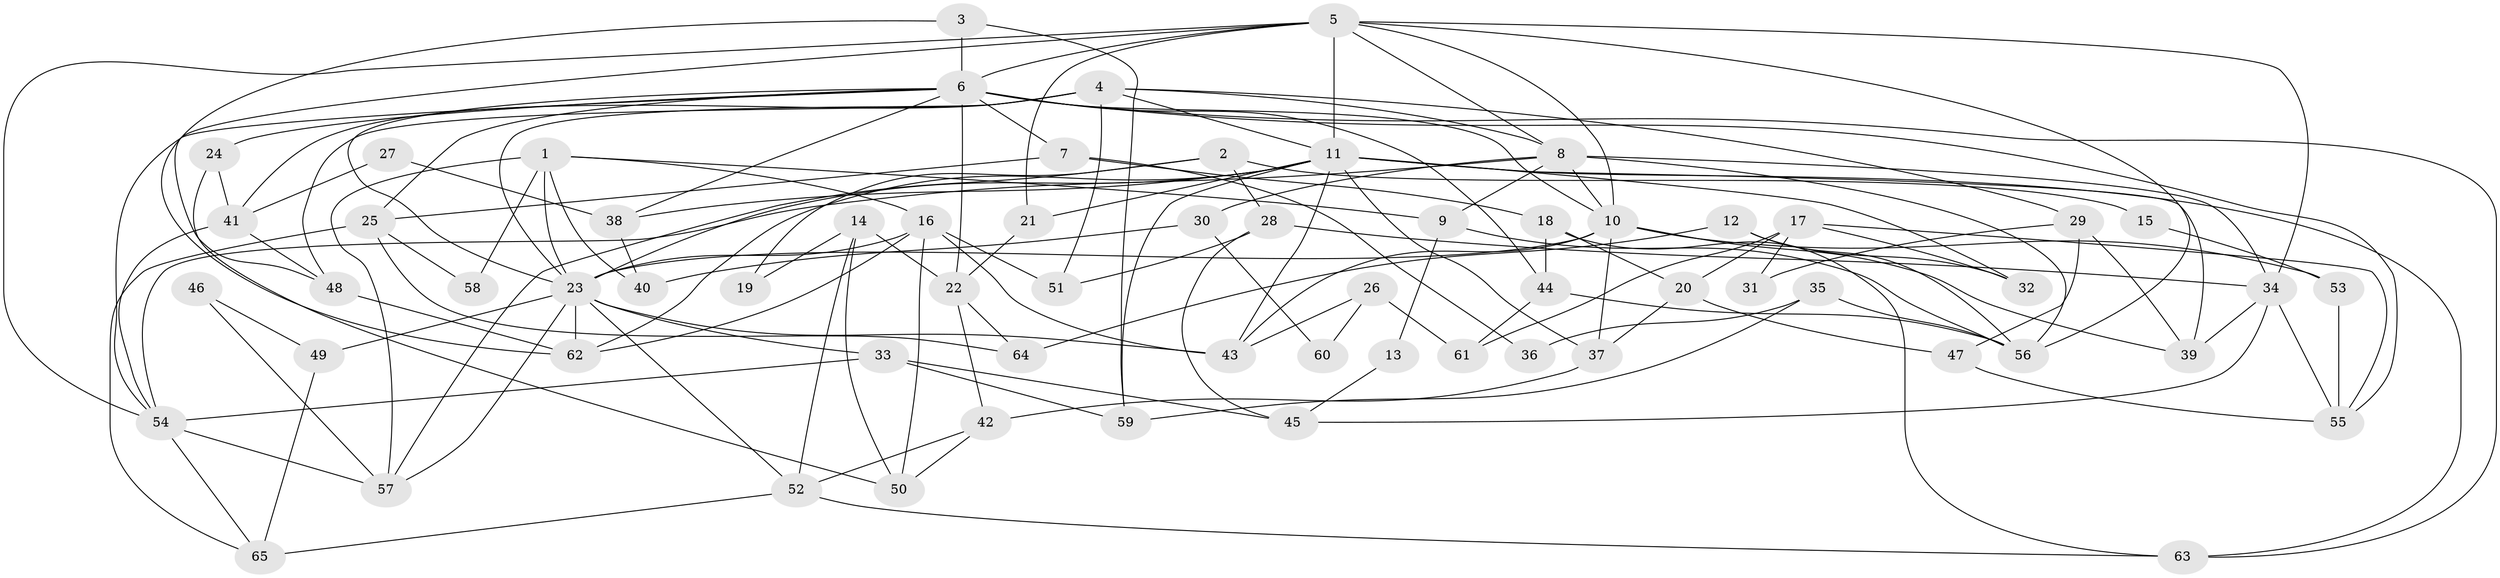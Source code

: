 // original degree distribution, {6: 0.1111111111111111, 4: 0.36666666666666664, 3: 0.23333333333333334, 5: 0.15555555555555556, 2: 0.1111111111111111, 7: 0.011111111111111112, 8: 0.011111111111111112}
// Generated by graph-tools (version 1.1) at 2025/51/03/04/25 22:51:10]
// undirected, 65 vertices, 144 edges
graph export_dot {
  node [color=gray90,style=filled];
  1;
  2;
  3;
  4;
  5;
  6;
  7;
  8;
  9;
  10;
  11;
  12;
  13;
  14;
  15;
  16;
  17;
  18;
  19;
  20;
  21;
  22;
  23;
  24;
  25;
  26;
  27;
  28;
  29;
  30;
  31;
  32;
  33;
  34;
  35;
  36;
  37;
  38;
  39;
  40;
  41;
  42;
  43;
  44;
  45;
  46;
  47;
  48;
  49;
  50;
  51;
  52;
  53;
  54;
  55;
  56;
  57;
  58;
  59;
  60;
  61;
  62;
  63;
  64;
  65;
  1 -- 9 [weight=1.0];
  1 -- 16 [weight=1.0];
  1 -- 23 [weight=1.0];
  1 -- 40 [weight=1.0];
  1 -- 57 [weight=1.0];
  1 -- 58 [weight=1.0];
  2 -- 15 [weight=1.0];
  2 -- 19 [weight=1.0];
  2 -- 28 [weight=1.0];
  2 -- 57 [weight=1.0];
  3 -- 6 [weight=1.0];
  3 -- 48 [weight=1.0];
  3 -- 59 [weight=1.0];
  4 -- 8 [weight=1.0];
  4 -- 11 [weight=1.0];
  4 -- 23 [weight=1.0];
  4 -- 29 [weight=1.0];
  4 -- 41 [weight=1.0];
  4 -- 48 [weight=1.0];
  4 -- 51 [weight=1.0];
  5 -- 6 [weight=2.0];
  5 -- 8 [weight=1.0];
  5 -- 10 [weight=2.0];
  5 -- 11 [weight=2.0];
  5 -- 21 [weight=2.0];
  5 -- 34 [weight=2.0];
  5 -- 54 [weight=1.0];
  5 -- 56 [weight=1.0];
  5 -- 62 [weight=1.0];
  6 -- 7 [weight=1.0];
  6 -- 10 [weight=1.0];
  6 -- 22 [weight=2.0];
  6 -- 23 [weight=1.0];
  6 -- 24 [weight=1.0];
  6 -- 25 [weight=1.0];
  6 -- 38 [weight=1.0];
  6 -- 44 [weight=1.0];
  6 -- 54 [weight=1.0];
  6 -- 55 [weight=1.0];
  6 -- 63 [weight=1.0];
  7 -- 18 [weight=1.0];
  7 -- 25 [weight=1.0];
  7 -- 36 [weight=1.0];
  8 -- 9 [weight=1.0];
  8 -- 10 [weight=1.0];
  8 -- 30 [weight=1.0];
  8 -- 34 [weight=1.0];
  8 -- 54 [weight=1.0];
  8 -- 56 [weight=1.0];
  9 -- 13 [weight=1.0];
  9 -- 56 [weight=1.0];
  10 -- 23 [weight=1.0];
  10 -- 37 [weight=1.0];
  10 -- 39 [weight=1.0];
  10 -- 43 [weight=1.0];
  10 -- 53 [weight=1.0];
  11 -- 21 [weight=1.0];
  11 -- 23 [weight=1.0];
  11 -- 32 [weight=1.0];
  11 -- 37 [weight=1.0];
  11 -- 38 [weight=1.0];
  11 -- 39 [weight=1.0];
  11 -- 43 [weight=2.0];
  11 -- 59 [weight=1.0];
  11 -- 62 [weight=1.0];
  11 -- 63 [weight=1.0];
  12 -- 32 [weight=1.0];
  12 -- 56 [weight=1.0];
  12 -- 64 [weight=1.0];
  13 -- 45 [weight=1.0];
  14 -- 19 [weight=1.0];
  14 -- 22 [weight=1.0];
  14 -- 50 [weight=1.0];
  14 -- 52 [weight=1.0];
  15 -- 53 [weight=1.0];
  16 -- 23 [weight=1.0];
  16 -- 43 [weight=1.0];
  16 -- 50 [weight=1.0];
  16 -- 51 [weight=1.0];
  16 -- 62 [weight=1.0];
  17 -- 20 [weight=1.0];
  17 -- 31 [weight=1.0];
  17 -- 32 [weight=1.0];
  17 -- 55 [weight=1.0];
  17 -- 61 [weight=1.0];
  18 -- 20 [weight=1.0];
  18 -- 44 [weight=1.0];
  18 -- 63 [weight=1.0];
  20 -- 37 [weight=1.0];
  20 -- 47 [weight=1.0];
  21 -- 22 [weight=1.0];
  22 -- 42 [weight=1.0];
  22 -- 64 [weight=1.0];
  23 -- 33 [weight=1.0];
  23 -- 43 [weight=1.0];
  23 -- 49 [weight=2.0];
  23 -- 52 [weight=1.0];
  23 -- 57 [weight=1.0];
  23 -- 62 [weight=1.0];
  24 -- 41 [weight=1.0];
  24 -- 50 [weight=1.0];
  25 -- 58 [weight=1.0];
  25 -- 64 [weight=1.0];
  25 -- 65 [weight=1.0];
  26 -- 43 [weight=1.0];
  26 -- 60 [weight=1.0];
  26 -- 61 [weight=1.0];
  27 -- 38 [weight=1.0];
  27 -- 41 [weight=1.0];
  28 -- 34 [weight=1.0];
  28 -- 45 [weight=1.0];
  28 -- 51 [weight=1.0];
  29 -- 31 [weight=1.0];
  29 -- 39 [weight=1.0];
  29 -- 47 [weight=1.0];
  30 -- 40 [weight=1.0];
  30 -- 60 [weight=1.0];
  33 -- 45 [weight=1.0];
  33 -- 54 [weight=1.0];
  33 -- 59 [weight=1.0];
  34 -- 39 [weight=1.0];
  34 -- 45 [weight=1.0];
  34 -- 55 [weight=1.0];
  35 -- 36 [weight=1.0];
  35 -- 56 [weight=1.0];
  35 -- 59 [weight=1.0];
  37 -- 42 [weight=1.0];
  38 -- 40 [weight=1.0];
  41 -- 48 [weight=1.0];
  41 -- 54 [weight=1.0];
  42 -- 50 [weight=1.0];
  42 -- 52 [weight=1.0];
  44 -- 56 [weight=1.0];
  44 -- 61 [weight=1.0];
  46 -- 49 [weight=1.0];
  46 -- 57 [weight=1.0];
  47 -- 55 [weight=1.0];
  48 -- 62 [weight=1.0];
  49 -- 65 [weight=1.0];
  52 -- 63 [weight=1.0];
  52 -- 65 [weight=1.0];
  53 -- 55 [weight=1.0];
  54 -- 57 [weight=1.0];
  54 -- 65 [weight=1.0];
}
